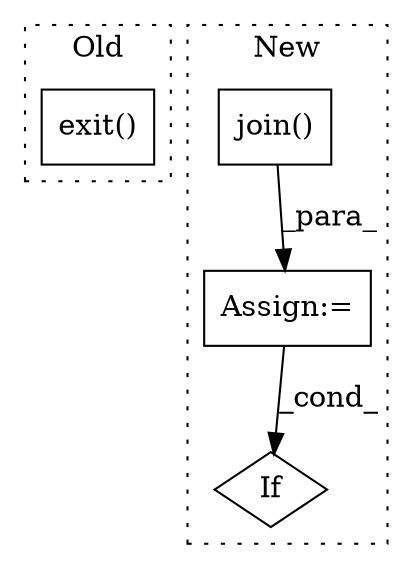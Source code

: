 digraph G {
subgraph cluster0 {
1 [label="exit()" a="75" s="37066,37084" l="9,1" shape="box"];
label = "Old";
style="dotted";
}
subgraph cluster1 {
2 [label="join()" a="75" s="37295,37322" l="13,1" shape="box"];
3 [label="Assign:=" a="68" s="37292" l="3" shape="box"];
4 [label="If" a="96" s="37336" l="3" shape="diamond"];
label = "New";
style="dotted";
}
2 -> 3 [label="_para_"];
3 -> 4 [label="_cond_"];
}